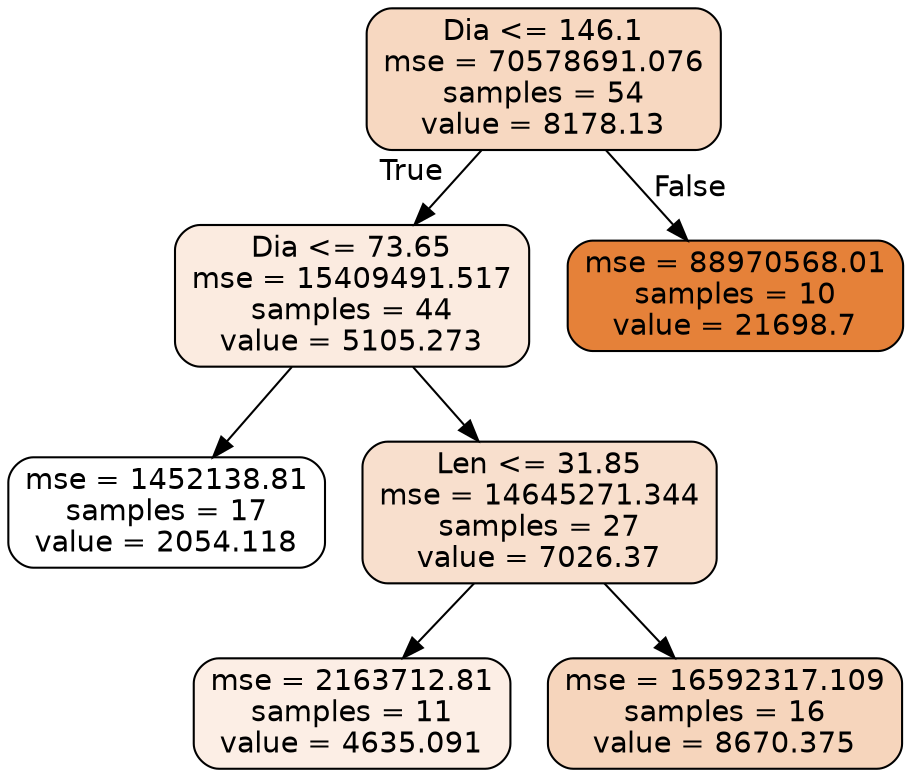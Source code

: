 digraph Tree {
node [shape=box, style="filled, rounded", color="black", fontname=helvetica] ;
edge [fontname=helvetica] ;
0 [label="Dia <= 146.1\nmse = 70578691.076\nsamples = 54\nvalue = 8178.13", fillcolor="#f7d8c1"] ;
1 [label="Dia <= 73.65\nmse = 15409491.517\nsamples = 44\nvalue = 5105.273", fillcolor="#fbebe0"] ;
0 -> 1 [labeldistance=2.5, labelangle=45, headlabel="True"] ;
2 [label="mse = 1452138.81\nsamples = 17\nvalue = 2054.118", fillcolor="#ffffff"] ;
1 -> 2 ;
3 [label="Len <= 31.85\nmse = 14645271.344\nsamples = 27\nvalue = 7026.37", fillcolor="#f8dfcd"] ;
1 -> 3 ;
4 [label="mse = 2163712.81\nsamples = 11\nvalue = 4635.091", fillcolor="#fceee5"] ;
3 -> 4 ;
5 [label="mse = 16592317.109\nsamples = 16\nvalue = 8670.375", fillcolor="#f6d5bc"] ;
3 -> 5 ;
6 [label="mse = 88970568.01\nsamples = 10\nvalue = 21698.7", fillcolor="#e58139"] ;
0 -> 6 [labeldistance=2.5, labelangle=-45, headlabel="False"] ;
}